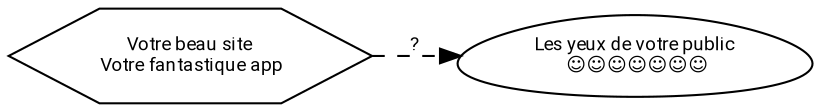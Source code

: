 digraph {
  rankdir="LR"

  // nodes
  A [ label="Votre beau site\n Votre fantastique app" shape="hexagon" fontsize = "9" fontname = "Roboto"]
  B [ label="Les yeux de votre public\n &#9786;&#9786;&#9786;&#9786;&#9786;&#9786;&#9786;" fontsize = "9" fontname = "Roboto" shape = "egg"]

  // edge
  A -> B [ label = "?" fontsize = "9" fontname = "Roboto" style = "dashed"]
}
